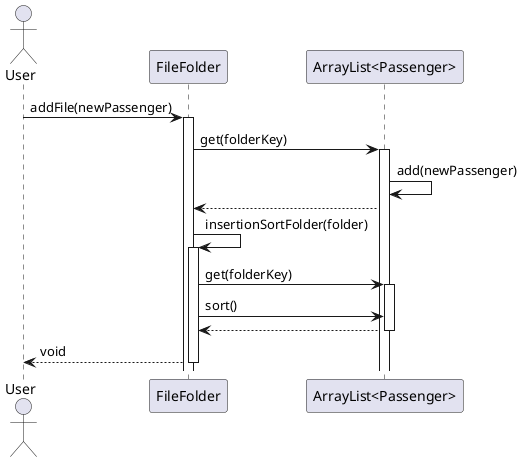 @startuml
actor User
participant "FileFolder" as FF
participant "ArrayList<Passenger>" as List

User -> FF : addFile(newPassenger)
activate FF

FF -> List : get(folderKey)
activate List
List -> List : add(newPassenger)
List --> FF

FF -> FF : insertionSortFolder(folder)
activate FF
FF -> List : get(folderKey)
activate List
FF -> List : sort()
List --> FF
deactivate List
FF --> User : void
deactivate FF

@enduml
